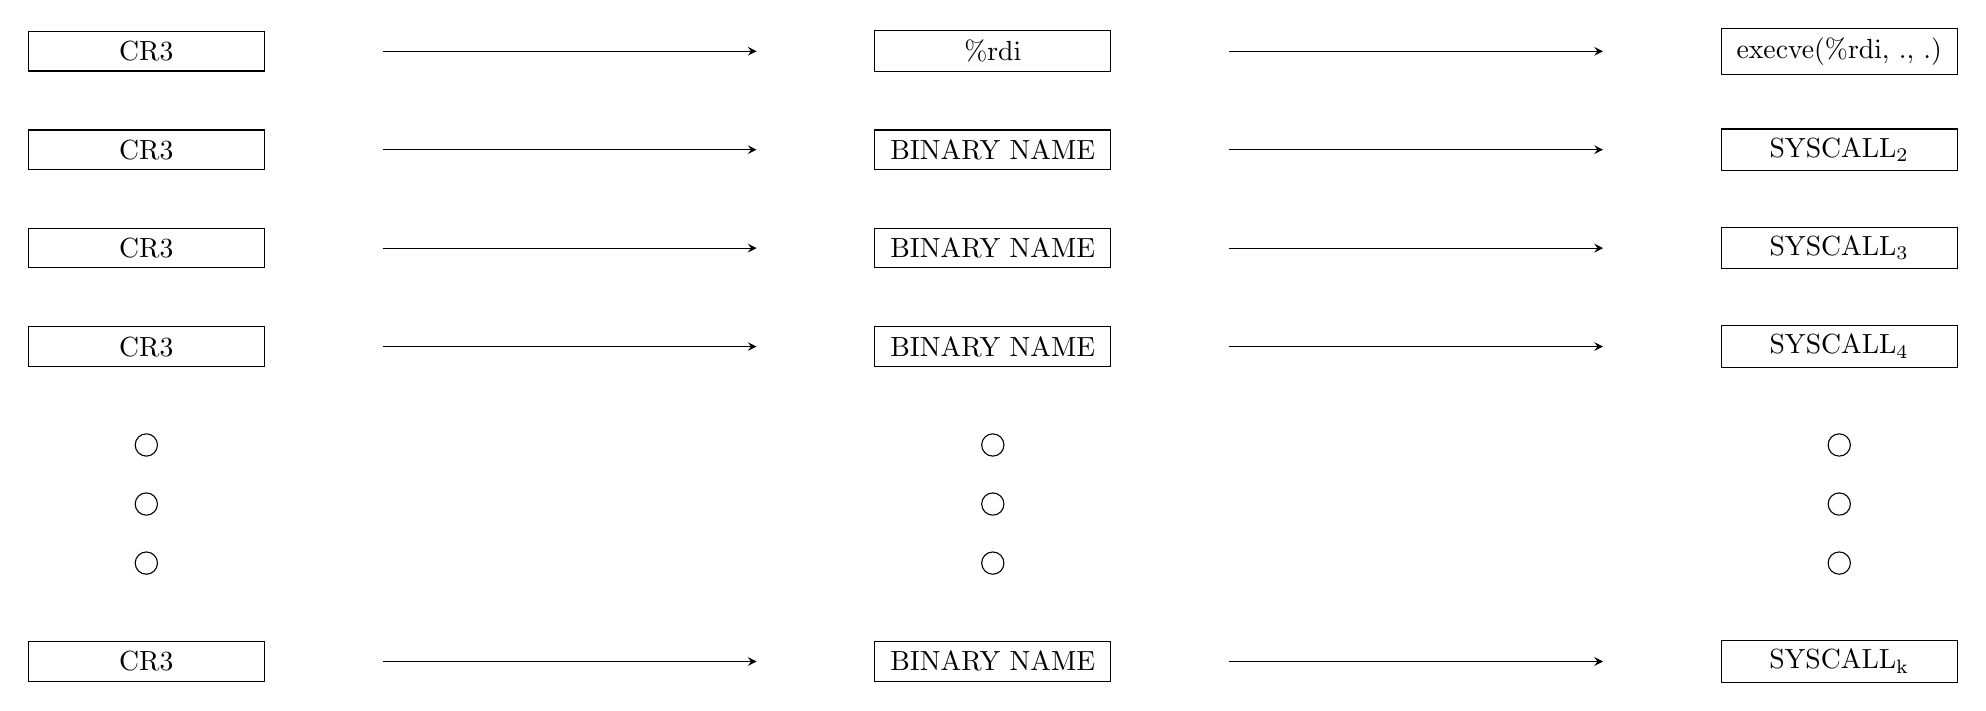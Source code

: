\begin{tikzpicture}
	\begin{pgfonlayer}{nodelayer}
		\node [rectangle, draw=black, text=black, minimum width=3cm, minimum height=0.5cm, align=center] (2) at (10.75, 7.75) {\%rdi};
		\node [style=none] (3) at (3, 7.75) {};
		\node [style=none] (4) at (7.75, 7.75) {};
		\node [rectangle, draw=black, text=black, minimum width=3cm, minimum height=0.5cm, align=center] (6) at (21.5, 7.75) {execve(\%rdi, ., .)};
		\node [style=none] (7) at (13.75, 7.75) {};
		\node [style=none] (8) at (18.5, 7.75) {};
		\node [rectangle, draw=black, text=black, minimum width=3cm, minimum height=0.5cm, align=center] (9) at (0, 7.75) {CR3};
		\node [rectangle, draw=black, text=black, minimum width=3cm, minimum height=0.5cm, align=center] (10) at (21.5, 6.5) {SYSCALL\textsubscript{2}};
		\node [rectangle, draw=black, text=black, minimum width=3cm, minimum height=0.5cm, align=center] (11) at (21.5, 5.25) {SYSCALL\textsubscript{3}};
		\node [rectangle, draw=black, text=black, minimum width=3cm, minimum height=0.5cm, align=center] (12) at (21.5, 4) {SYSCALL\textsubscript{4}};
		\node [circle, draw=black, text=black, minimum width=0.1mm, inner sep=1mm, align=center] (13) at (21.5, 2.75) {};
		\node [rectangle, draw=black, text=black, minimum width=3cm, minimum height=0.5cm, align=center] (14) at (21.5, 0) {SYSCALL\textsubscript{k}};
		\node [circle, draw=black, text=black, minimum width=0.1mm, inner sep=1mm, align=center] (15) at (21.5, 2) {};
		\node [circle, draw=black, text=black, minimum width=0.1mm, inner sep=1mm, align=center] (16) at (21.5, 1.25) {};
		\node [rectangle, draw=black, text=black, minimum width=3cm, minimum height=0.5cm, align=center] (17) at (10.75, 6.5) {BINARY NAME};
		\node [style=none] (18) at (3, 6.5) {};
		\node [style=none] (19) at (7.75, 6.5) {};
		\node [style=none] (20) at (13.75, 6.5) {};
		\node [style=none] (21) at (18.5, 6.5) {};
		\node [rectangle, draw=black, text=black, minimum width=3cm, minimum height=0.5cm, align=center] (22) at (0, 6.5) {CR3};
		\node [rectangle, draw=black, text=black, minimum width=3cm, minimum height=0.5cm, align=center] (23) at (10.75, 5.25) {BINARY NAME};
		\node [style=none] (24) at (3, 5.25) {};
		\node [style=none] (25) at (7.75, 5.25) {};
		\node [style=none] (26) at (13.75, 5.25) {};
		\node [style=none] (27) at (18.5, 5.25) {};
		\node [rectangle, draw=black, text=black, minimum width=3cm, minimum height=0.5cm, align=center] (28) at (0, 5.25) {CR3};
		\node [rectangle, draw=black, text=black, minimum width=3cm, minimum height=0.5cm, align=center] (29) at (10.75, 4) {BINARY NAME};
		\node [style=none] (30) at (3, 4) {};
		\node [style=none] (31) at (7.75, 4) {};
		\node [style=none] (32) at (13.75, 4) {};
		\node [style=none] (33) at (18.5, 4) {};
		\node [rectangle, draw=black, text=black, minimum width=3cm, minimum height=0.5cm, align=center] (34) at (0, 4) {CR3};
		\node [rectangle, draw=black, text=black, minimum width=3cm, minimum height=0.5cm, align=center] (35) at (10.75, 0) {BINARY NAME};
		\node [style=none] (36) at (3, 0) {};
		\node [style=none] (37) at (7.75, 0) {};
		\node [style=none] (38) at (13.75, 0) {};
		\node [style=none] (39) at (18.5, 0) {};
		\node [rectangle, draw=black, text=black, minimum width=3cm, minimum height=0.5cm, align=center] (40) at (0, 0) {CR3};
		\node [circle, draw=black, text=black, minimum width=0.1mm, inner sep=1mm, align=center] (41) at (10.75, 2.75) {};
		\node [circle, draw=black, text=black, minimum width=0.1mm, inner sep=1mm, align=center] (42) at (10.75, 2) {};
		\node [circle, draw=black, text=black, minimum width=0.1mm, inner sep=1mm, align=center] (43) at (10.75, 1.25) {};
		\node [circle, draw=black, text=black, minimum width=0.1mm, inner sep=1mm, align=center] (44) at (0, 2.75) {};
		\node [circle, draw=black, text=black, minimum width=0.1mm, inner sep=1mm, align=center] (45) at (0, 2) {};
		\node [circle, draw=black, text=black, minimum width=0.1mm, inner sep=1mm, align=center] (46) at (0, 1.25) {};
	\end{pgfonlayer}
	\begin{pgfonlayer}{edgelayer}
		\draw [-stealth] (3.center) to (4.center);
		\draw [-stealth] (7.center) to (8.center);
		\draw [-stealth] (18.center) to (19.center);
		\draw [-stealth] (20.center) to (21.center);
		\draw [-stealth] (24.center) to (25.center);
		\draw [-stealth] (26.center) to (27.center);
		\draw [-stealth] (30.center) to (31.center);
		\draw [-stealth] (32.center) to (33.center);
		\draw [-stealth] (36.center) to (37.center);
		\draw [-stealth] (38.center) to (39.center);
	\end{pgfonlayer}
\end{tikzpicture}
